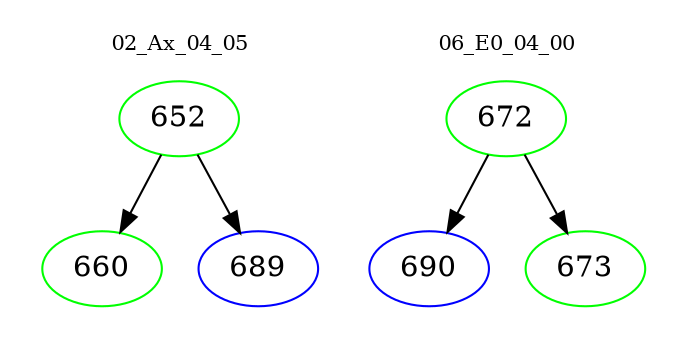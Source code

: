 digraph{
subgraph cluster_0 {
color = white
label = "02_Ax_04_05";
fontsize=10;
T0_652 [label="652", color="green"]
T0_652 -> T0_660 [color="black"]
T0_660 [label="660", color="green"]
T0_652 -> T0_689 [color="black"]
T0_689 [label="689", color="blue"]
}
subgraph cluster_1 {
color = white
label = "06_E0_04_00";
fontsize=10;
T1_672 [label="672", color="green"]
T1_672 -> T1_690 [color="black"]
T1_690 [label="690", color="blue"]
T1_672 -> T1_673 [color="black"]
T1_673 [label="673", color="green"]
}
}
